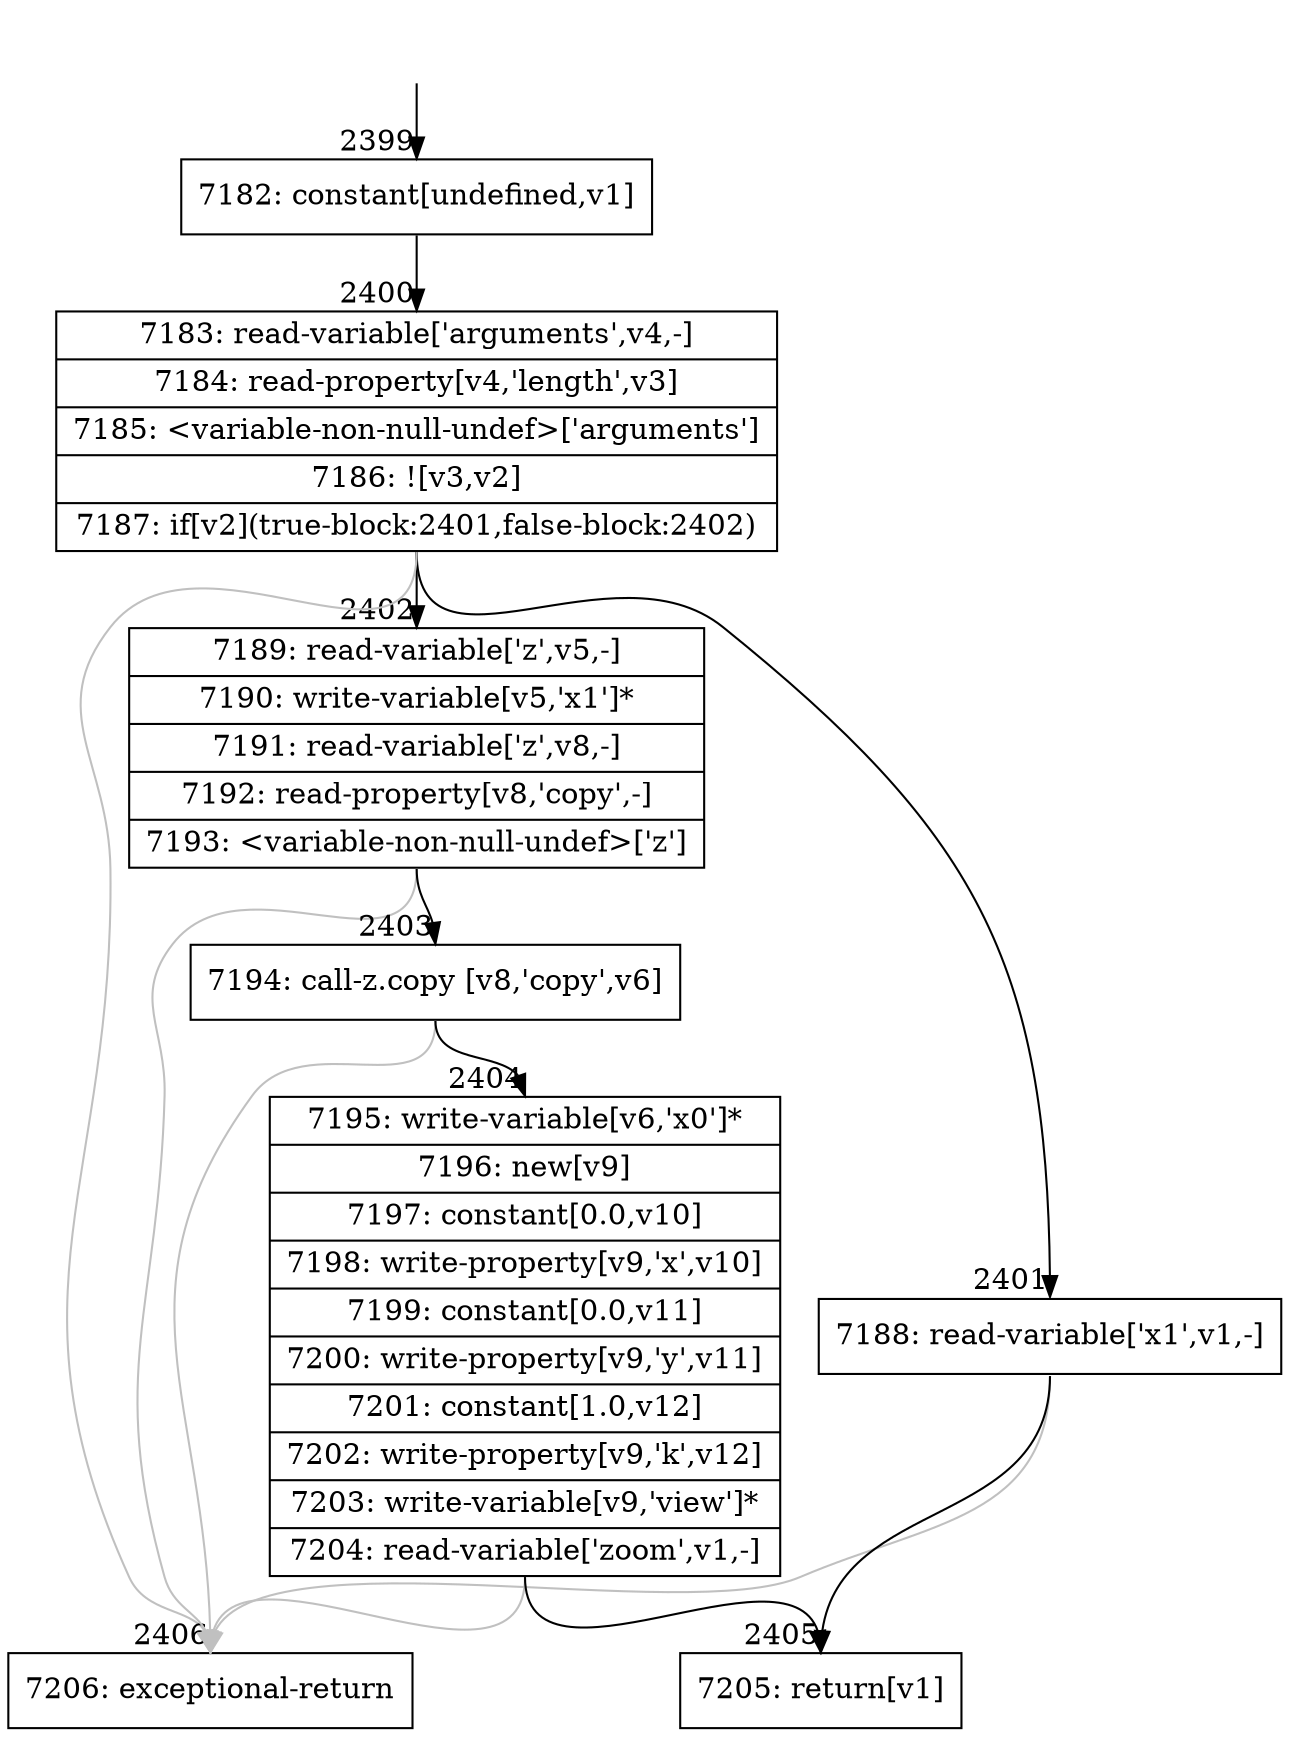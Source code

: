 digraph {
rankdir="TD"
BB_entry234[shape=none,label=""];
BB_entry234 -> BB2399 [tailport=s, headport=n, headlabel="    2399"]
BB2399 [shape=record label="{7182: constant[undefined,v1]}" ] 
BB2399 -> BB2400 [tailport=s, headport=n, headlabel="      2400"]
BB2400 [shape=record label="{7183: read-variable['arguments',v4,-]|7184: read-property[v4,'length',v3]|7185: \<variable-non-null-undef\>['arguments']|7186: ![v3,v2]|7187: if[v2](true-block:2401,false-block:2402)}" ] 
BB2400 -> BB2401 [tailport=s, headport=n, headlabel="      2401"]
BB2400 -> BB2402 [tailport=s, headport=n, headlabel="      2402"]
BB2400 -> BB2406 [tailport=s, headport=n, color=gray, headlabel="      2406"]
BB2401 [shape=record label="{7188: read-variable['x1',v1,-]}" ] 
BB2401 -> BB2405 [tailport=s, headport=n, headlabel="      2405"]
BB2401 -> BB2406 [tailport=s, headport=n, color=gray]
BB2402 [shape=record label="{7189: read-variable['z',v5,-]|7190: write-variable[v5,'x1']*|7191: read-variable['z',v8,-]|7192: read-property[v8,'copy',-]|7193: \<variable-non-null-undef\>['z']}" ] 
BB2402 -> BB2403 [tailport=s, headport=n, headlabel="      2403"]
BB2402 -> BB2406 [tailport=s, headport=n, color=gray]
BB2403 [shape=record label="{7194: call-z.copy [v8,'copy',v6]}" ] 
BB2403 -> BB2404 [tailport=s, headport=n, headlabel="      2404"]
BB2403 -> BB2406 [tailport=s, headport=n, color=gray]
BB2404 [shape=record label="{7195: write-variable[v6,'x0']*|7196: new[v9]|7197: constant[0.0,v10]|7198: write-property[v9,'x',v10]|7199: constant[0.0,v11]|7200: write-property[v9,'y',v11]|7201: constant[1.0,v12]|7202: write-property[v9,'k',v12]|7203: write-variable[v9,'view']*|7204: read-variable['zoom',v1,-]}" ] 
BB2404 -> BB2405 [tailport=s, headport=n]
BB2404 -> BB2406 [tailport=s, headport=n, color=gray]
BB2405 [shape=record label="{7205: return[v1]}" ] 
BB2406 [shape=record label="{7206: exceptional-return}" ] 
//#$~ 1403
}
